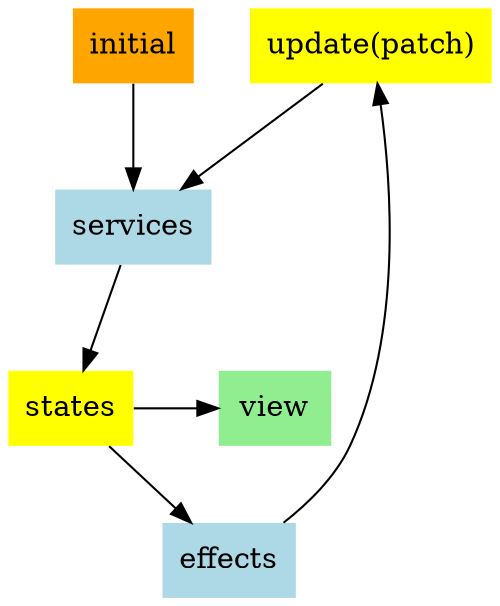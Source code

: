 digraph meiosistutorial {
  initial [shape="none", style="filled", fillcolor="orange", label="initial"]
  update [shape="none", style="filled", fillcolor="yellow", label="update(patch)"]
  services [shape="none", style="filled", fillcolor="lightblue", label="services"]
  states [shape="none", style="filled", fillcolor="yellow", label="states"]
  view [shape="none", style="filled", fillcolor="lightgreen", label="view"]
  effects [shape="none", style="filled", fillcolor="lightblue", label="effects"]

  initial -> services
  update -> services -> states -> view [label="     "]
  states -> effects -> update

  {rank="same"; initial update}
  {rank="same"; states view}
}